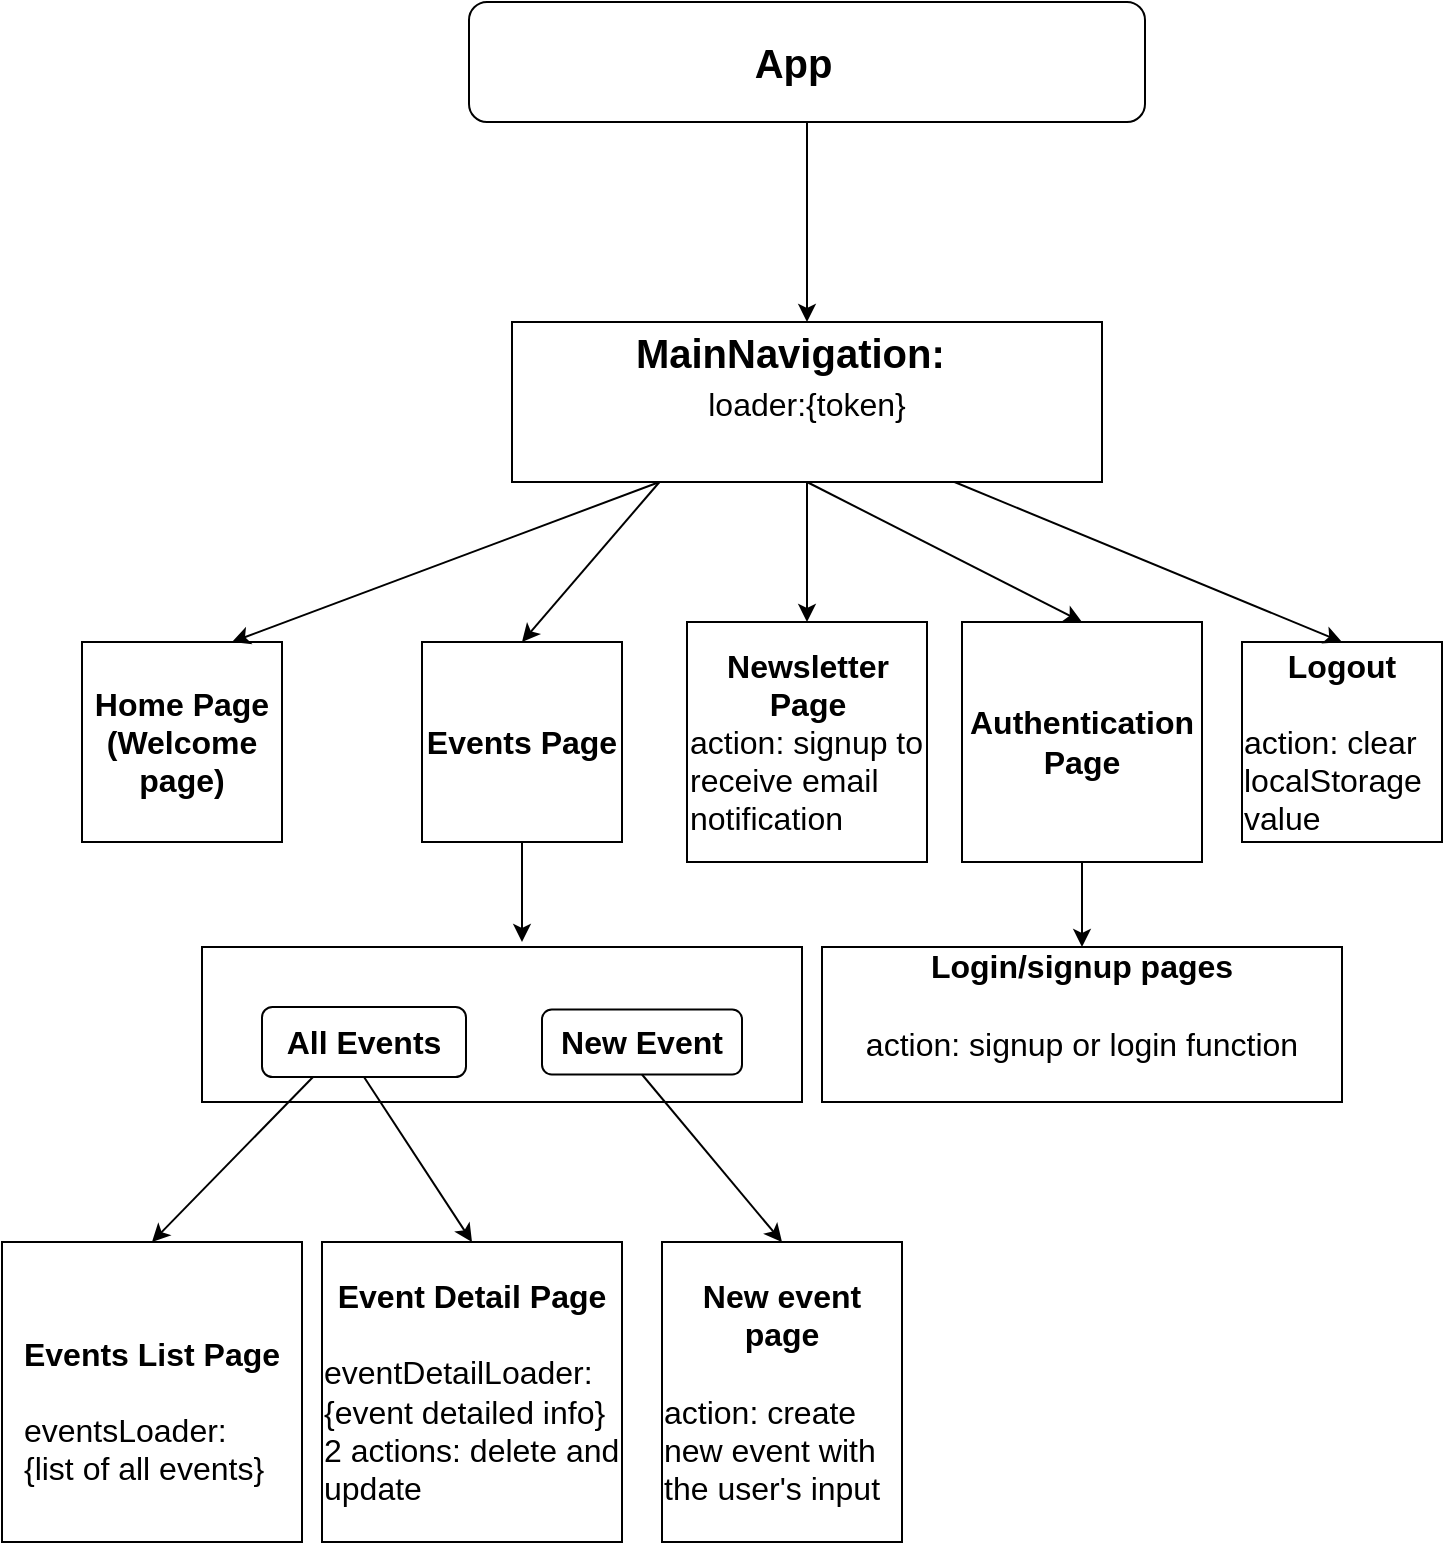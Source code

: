<mxfile version="20.8.16" type="device"><diagram name="Page-1" id="X84OoH9HXOfDAMziIK_J"><mxGraphModel dx="780" dy="935" grid="1" gridSize="10" guides="1" tooltips="1" connect="1" arrows="1" fold="1" page="1" pageScale="1" pageWidth="850" pageHeight="1100" math="0" shadow="0"><root><mxCell id="0"/><mxCell id="1" parent="0"/><mxCell id="qiODyEalbiHozAtrEpDz-39" value="" style="rounded=0;whiteSpace=wrap;html=1;fontSize=16;" vertex="1" parent="1"><mxGeometry x="110" y="502.5" width="300" height="77.5" as="geometry"/></mxCell><mxCell id="qiODyEalbiHozAtrEpDz-1" value="&lt;b style=&quot;&quot;&gt;&lt;font style=&quot;font-size: 20px;&quot;&gt;App&amp;nbsp;&lt;/font&gt;&lt;/b&gt;&lt;b style=&quot;font-size: 16px;&quot;&gt; &amp;nbsp;&lt;/b&gt;" style="rounded=1;whiteSpace=wrap;html=1;align=center;fontSize=20;" vertex="1" parent="1"><mxGeometry x="243.5" y="30" width="338" height="60" as="geometry"/></mxCell><mxCell id="qiODyEalbiHozAtrEpDz-2" value="&lt;b&gt;MainNavigation:&lt;/b&gt;&amp;nbsp; &amp;nbsp;&lt;br&gt;&lt;font style=&quot;font-size: 19px;&quot;&gt;&lt;span style=&quot;font-size: 16px;&quot;&gt;loader:{token}&lt;/span&gt;&lt;font style=&quot;font-size: 19px;&quot;&gt;&lt;br&gt;&lt;/font&gt;&lt;/font&gt;&lt;font style=&quot;font-size: 16px;&quot;&gt;&amp;nbsp; &amp;nbsp; &amp;nbsp;&lt;/font&gt;&amp;nbsp; &amp;nbsp; &amp;nbsp; &amp;nbsp; &amp;nbsp;" style="rounded=0;whiteSpace=wrap;html=1;fontSize=20;" vertex="1" parent="1"><mxGeometry x="265" y="190" width="295" height="80" as="geometry"/></mxCell><mxCell id="qiODyEalbiHozAtrEpDz-4" value="&lt;b&gt;Home Page&lt;br&gt;(Welcome page)&lt;/b&gt;" style="whiteSpace=wrap;html=1;aspect=fixed;fontSize=16;" vertex="1" parent="1"><mxGeometry x="50" y="350" width="100" height="100" as="geometry"/></mxCell><mxCell id="qiODyEalbiHozAtrEpDz-6" value="&lt;b&gt;Events Page&lt;/b&gt;" style="whiteSpace=wrap;html=1;aspect=fixed;fontSize=16;" vertex="1" parent="1"><mxGeometry x="220" y="350" width="100" height="100" as="geometry"/></mxCell><mxCell id="qiODyEalbiHozAtrEpDz-8" value="&lt;div style=&quot;&quot;&gt;&lt;span style=&quot;background-color: initial;&quot;&gt;&lt;b&gt;Newsletter Page&lt;/b&gt;&lt;/span&gt;&lt;/div&gt;&lt;div style=&quot;text-align: left;&quot;&gt;&lt;span style=&quot;background-color: initial;&quot;&gt;action: signup to receive email notification&lt;/span&gt;&lt;/div&gt;" style="whiteSpace=wrap;html=1;aspect=fixed;fontSize=16;align=center;" vertex="1" parent="1"><mxGeometry x="352.5" y="340" width="120" height="120" as="geometry"/></mxCell><mxCell id="qiODyEalbiHozAtrEpDz-9" value="&lt;div style=&quot;text-align: left;&quot;&gt;&lt;b style=&quot;background-color: initial;&quot;&gt;&lt;br&gt;Events List Page&lt;br&gt;&lt;br&gt;&lt;/b&gt;&lt;/div&gt;&lt;div style=&quot;text-align: left;&quot;&gt;&lt;span style=&quot;background-color: initial;&quot;&gt;eventsLoader:&lt;/span&gt;&lt;/div&gt;&lt;div style=&quot;text-align: left;&quot;&gt;&lt;span style=&quot;background-color: initial;&quot;&gt;{list of all events}&lt;/span&gt;&lt;/div&gt;" style="whiteSpace=wrap;html=1;aspect=fixed;fontSize=16;align=center;horizontal=1;" vertex="1" parent="1"><mxGeometry x="10" y="650" width="150" height="150" as="geometry"/></mxCell><mxCell id="qiODyEalbiHozAtrEpDz-10" value="&lt;b&gt;Authentication&lt;br&gt;Page&lt;/b&gt;" style="whiteSpace=wrap;html=1;aspect=fixed;fontSize=16;" vertex="1" parent="1"><mxGeometry x="490" y="340" width="120" height="120" as="geometry"/></mxCell><mxCell id="qiODyEalbiHozAtrEpDz-11" value="&lt;b&gt;Logout&lt;/b&gt;&lt;br&gt;&lt;br&gt;&lt;div style=&quot;text-align: left;&quot;&gt;action: clear localStorage value&lt;/div&gt;" style="whiteSpace=wrap;html=1;aspect=fixed;fontSize=16;" vertex="1" parent="1"><mxGeometry x="630" y="350" width="100" height="100" as="geometry"/></mxCell><mxCell id="qiODyEalbiHozAtrEpDz-15" value="&lt;b&gt;Event Detail Page&lt;/b&gt;&lt;br&gt;&lt;br&gt;&lt;div style=&quot;text-align: left;&quot;&gt;&lt;span style=&quot;background-color: initial;&quot;&gt;eventDetailLoader:{event detailed info}&lt;/span&gt;&lt;/div&gt;&lt;div style=&quot;text-align: left;&quot;&gt;&lt;span style=&quot;background-color: initial;&quot;&gt;2 actions: delete and update&lt;/span&gt;&lt;/div&gt;" style="whiteSpace=wrap;html=1;aspect=fixed;fontSize=16;" vertex="1" parent="1"><mxGeometry x="170" y="650" width="150" height="150" as="geometry"/></mxCell><mxCell id="qiODyEalbiHozAtrEpDz-23" value="&lt;b&gt;All Events&lt;/b&gt;" style="rounded=1;whiteSpace=wrap;html=1;fontSize=16;" vertex="1" parent="1"><mxGeometry x="140" y="532.5" width="102" height="35" as="geometry"/></mxCell><mxCell id="qiODyEalbiHozAtrEpDz-24" value="&lt;b&gt;New Event&lt;/b&gt;" style="rounded=1;whiteSpace=wrap;html=1;fontSize=16;" vertex="1" parent="1"><mxGeometry x="280" y="533.75" width="100" height="32.5" as="geometry"/></mxCell><mxCell id="qiODyEalbiHozAtrEpDz-28" value="&lt;b&gt;New event page&lt;br&gt;&lt;/b&gt;&lt;br&gt;&lt;div style=&quot;text-align: left;&quot;&gt;&lt;span style=&quot;background-color: initial;&quot;&gt;action: create new event with the user's input&lt;/span&gt;&lt;/div&gt;" style="rounded=0;whiteSpace=wrap;html=1;fontSize=16;" vertex="1" parent="1"><mxGeometry x="340" y="650" width="120" height="150" as="geometry"/></mxCell><mxCell id="qiODyEalbiHozAtrEpDz-31" value="" style="endArrow=classic;html=1;rounded=0;fontSize=16;entryX=0.5;entryY=0;entryDx=0;entryDy=0;exitX=0.5;exitY=1;exitDx=0;exitDy=0;" edge="1" parent="1" source="qiODyEalbiHozAtrEpDz-24" target="qiODyEalbiHozAtrEpDz-28"><mxGeometry width="50" height="50" relative="1" as="geometry"><mxPoint x="250" y="480" as="sourcePoint"/><mxPoint x="300" y="430" as="targetPoint"/></mxGeometry></mxCell><mxCell id="qiODyEalbiHozAtrEpDz-32" value="" style="endArrow=classic;html=1;rounded=0;fontSize=16;entryX=0.5;entryY=0;entryDx=0;entryDy=0;exitX=0.5;exitY=1;exitDx=0;exitDy=0;" edge="1" parent="1" source="qiODyEalbiHozAtrEpDz-1" target="qiODyEalbiHozAtrEpDz-2"><mxGeometry width="50" height="50" relative="1" as="geometry"><mxPoint x="400" y="100" as="sourcePoint"/><mxPoint x="280" y="200" as="targetPoint"/></mxGeometry></mxCell><mxCell id="qiODyEalbiHozAtrEpDz-33" value="" style="endArrow=classic;html=1;rounded=0;fontSize=16;entryX=0.75;entryY=0;entryDx=0;entryDy=0;exitX=0.25;exitY=1;exitDx=0;exitDy=0;" edge="1" parent="1" source="qiODyEalbiHozAtrEpDz-2" target="qiODyEalbiHozAtrEpDz-4"><mxGeometry width="50" height="50" relative="1" as="geometry"><mxPoint x="250" y="480" as="sourcePoint"/><mxPoint x="300" y="430" as="targetPoint"/></mxGeometry></mxCell><mxCell id="qiODyEalbiHozAtrEpDz-34" value="" style="endArrow=classic;html=1;rounded=0;fontSize=16;entryX=0.5;entryY=0;entryDx=0;entryDy=0;exitX=0.25;exitY=1;exitDx=0;exitDy=0;" edge="1" parent="1" source="qiODyEalbiHozAtrEpDz-2" target="qiODyEalbiHozAtrEpDz-6"><mxGeometry width="50" height="50" relative="1" as="geometry"><mxPoint x="250" y="480" as="sourcePoint"/><mxPoint x="300" y="430" as="targetPoint"/></mxGeometry></mxCell><mxCell id="qiODyEalbiHozAtrEpDz-35" value="" style="endArrow=classic;html=1;rounded=0;fontSize=16;entryX=0.5;entryY=0;entryDx=0;entryDy=0;exitX=0.5;exitY=1;exitDx=0;exitDy=0;" edge="1" parent="1" source="qiODyEalbiHozAtrEpDz-2" target="qiODyEalbiHozAtrEpDz-8"><mxGeometry width="50" height="50" relative="1" as="geometry"><mxPoint x="250" y="480" as="sourcePoint"/><mxPoint x="300" y="430" as="targetPoint"/></mxGeometry></mxCell><mxCell id="qiODyEalbiHozAtrEpDz-36" value="" style="endArrow=classic;html=1;rounded=0;fontSize=16;entryX=0.5;entryY=0;entryDx=0;entryDy=0;exitX=0.5;exitY=1;exitDx=0;exitDy=0;" edge="1" parent="1" source="qiODyEalbiHozAtrEpDz-2" target="qiODyEalbiHozAtrEpDz-10"><mxGeometry width="50" height="50" relative="1" as="geometry"><mxPoint x="250" y="480" as="sourcePoint"/><mxPoint x="300" y="430" as="targetPoint"/></mxGeometry></mxCell><mxCell id="qiODyEalbiHozAtrEpDz-37" value="" style="endArrow=classic;html=1;rounded=0;fontSize=16;entryX=0.5;entryY=0;entryDx=0;entryDy=0;exitX=0.75;exitY=1;exitDx=0;exitDy=0;" edge="1" parent="1" source="qiODyEalbiHozAtrEpDz-2" target="qiODyEalbiHozAtrEpDz-11"><mxGeometry width="50" height="50" relative="1" as="geometry"><mxPoint x="250" y="480" as="sourcePoint"/><mxPoint x="300" y="430" as="targetPoint"/></mxGeometry></mxCell><mxCell id="qiODyEalbiHozAtrEpDz-41" value="" style="endArrow=classic;html=1;rounded=0;fontSize=16;entryX=0.5;entryY=0;entryDx=0;entryDy=0;exitX=0.25;exitY=1;exitDx=0;exitDy=0;" edge="1" parent="1" source="qiODyEalbiHozAtrEpDz-23" target="qiODyEalbiHozAtrEpDz-9"><mxGeometry width="50" height="50" relative="1" as="geometry"><mxPoint x="250" y="490" as="sourcePoint"/><mxPoint x="300" y="440" as="targetPoint"/></mxGeometry></mxCell><mxCell id="qiODyEalbiHozAtrEpDz-42" value="" style="endArrow=classic;html=1;rounded=0;fontSize=16;entryX=0.5;entryY=0;entryDx=0;entryDy=0;exitX=0.5;exitY=1;exitDx=0;exitDy=0;" edge="1" parent="1" source="qiODyEalbiHozAtrEpDz-23" target="qiODyEalbiHozAtrEpDz-15"><mxGeometry width="50" height="50" relative="1" as="geometry"><mxPoint x="250" y="490" as="sourcePoint"/><mxPoint x="300" y="440" as="targetPoint"/></mxGeometry></mxCell><mxCell id="qiODyEalbiHozAtrEpDz-43" value="" style="endArrow=classic;html=1;rounded=0;fontSize=16;exitX=0.5;exitY=1;exitDx=0;exitDy=0;" edge="1" parent="1" source="qiODyEalbiHozAtrEpDz-6"><mxGeometry width="50" height="50" relative="1" as="geometry"><mxPoint x="250" y="490" as="sourcePoint"/><mxPoint x="270" y="500" as="targetPoint"/></mxGeometry></mxCell><mxCell id="qiODyEalbiHozAtrEpDz-45" value="&lt;b&gt;Login/signup pages&lt;br&gt;&lt;/b&gt;&lt;br&gt;&lt;div style=&quot;text-align: left;&quot;&gt;action: signup or login function&lt;/div&gt;&lt;div style=&quot;text-align: left;&quot;&gt;&lt;b&gt;&lt;br&gt;&lt;/b&gt;&lt;/div&gt;" style="rounded=0;whiteSpace=wrap;html=1;fontSize=16;" vertex="1" parent="1"><mxGeometry x="420" y="502.5" width="260" height="77.5" as="geometry"/></mxCell><mxCell id="qiODyEalbiHozAtrEpDz-49" value="" style="endArrow=classic;html=1;rounded=0;fontSize=16;entryX=0.5;entryY=0;entryDx=0;entryDy=0;exitX=0.5;exitY=1;exitDx=0;exitDy=0;" edge="1" parent="1" source="qiODyEalbiHozAtrEpDz-10" target="qiODyEalbiHozAtrEpDz-45"><mxGeometry width="50" height="50" relative="1" as="geometry"><mxPoint x="550" y="450" as="sourcePoint"/><mxPoint x="420" y="590" as="targetPoint"/></mxGeometry></mxCell></root></mxGraphModel></diagram></mxfile>